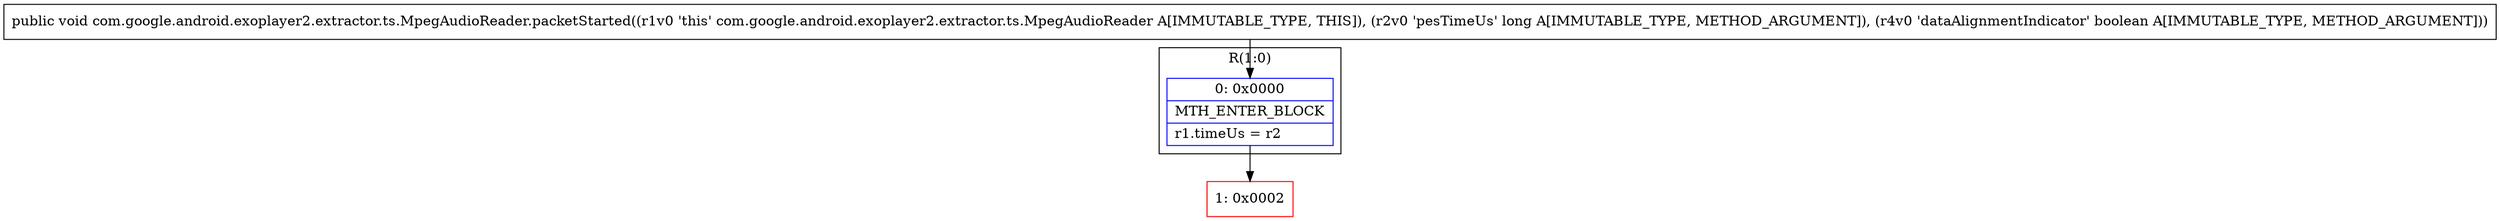 digraph "CFG forcom.google.android.exoplayer2.extractor.ts.MpegAudioReader.packetStarted(JZ)V" {
subgraph cluster_Region_1114225746 {
label = "R(1:0)";
node [shape=record,color=blue];
Node_0 [shape=record,label="{0\:\ 0x0000|MTH_ENTER_BLOCK\l|r1.timeUs = r2\l}"];
}
Node_1 [shape=record,color=red,label="{1\:\ 0x0002}"];
MethodNode[shape=record,label="{public void com.google.android.exoplayer2.extractor.ts.MpegAudioReader.packetStarted((r1v0 'this' com.google.android.exoplayer2.extractor.ts.MpegAudioReader A[IMMUTABLE_TYPE, THIS]), (r2v0 'pesTimeUs' long A[IMMUTABLE_TYPE, METHOD_ARGUMENT]), (r4v0 'dataAlignmentIndicator' boolean A[IMMUTABLE_TYPE, METHOD_ARGUMENT])) }"];
MethodNode -> Node_0;
Node_0 -> Node_1;
}

